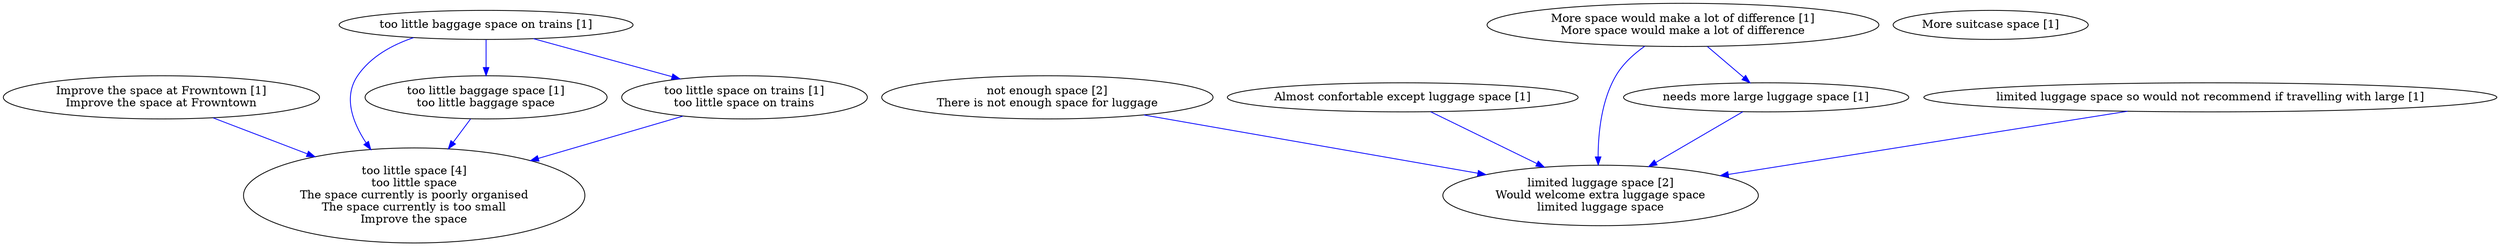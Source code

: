 digraph collapsedGraph {
"too little space [4]\ntoo little space\nThe space currently is poorly organised\nThe space currently is too small\nImprove the space""limited luggage space [2]\nWould welcome extra luggage space\nlimited luggage space""not enough space [2]\nThere is not enough space for luggage""Almost confortable except luggage space [1]""Improve the space at Frowntown [1]\nImprove the space at Frowntown""More space would make a lot of difference [1]\nMore space would make a lot of difference""More suitcase space [1]""limited luggage space so would not recommend if travelling with large [1]""needs more large luggage space [1]""too little baggage space on trains [1]""too little baggage space [1]\ntoo little baggage space""too little space on trains [1]\ntoo little space on trains""too little baggage space on trains [1]" -> "too little space [4]\ntoo little space\nThe space currently is poorly organised\nThe space currently is too small\nImprove the space" [color=blue]
"not enough space [2]\nThere is not enough space for luggage" -> "limited luggage space [2]\nWould welcome extra luggage space\nlimited luggage space" [color=blue]
"Improve the space at Frowntown [1]\nImprove the space at Frowntown" -> "too little space [4]\ntoo little space\nThe space currently is poorly organised\nThe space currently is too small\nImprove the space" [color=blue]
"too little baggage space [1]\ntoo little baggage space" -> "too little space [4]\ntoo little space\nThe space currently is poorly organised\nThe space currently is too small\nImprove the space" [color=blue]
"too little space on trains [1]\ntoo little space on trains" -> "too little space [4]\ntoo little space\nThe space currently is poorly organised\nThe space currently is too small\nImprove the space" [color=blue]
"limited luggage space so would not recommend if travelling with large [1]" -> "limited luggage space [2]\nWould welcome extra luggage space\nlimited luggage space" [color=blue]
"Almost confortable except luggage space [1]" -> "limited luggage space [2]\nWould welcome extra luggage space\nlimited luggage space" [color=blue]
"More space would make a lot of difference [1]\nMore space would make a lot of difference" -> "limited luggage space [2]\nWould welcome extra luggage space\nlimited luggage space" [color=blue]
"More space would make a lot of difference [1]\nMore space would make a lot of difference" -> "needs more large luggage space [1]" [color=blue]
"needs more large luggage space [1]" -> "limited luggage space [2]\nWould welcome extra luggage space\nlimited luggage space" [color=blue]
"too little baggage space on trains [1]" -> "too little baggage space [1]\ntoo little baggage space" [color=blue]
"too little baggage space on trains [1]" -> "too little space on trains [1]\ntoo little space on trains" [color=blue]
}